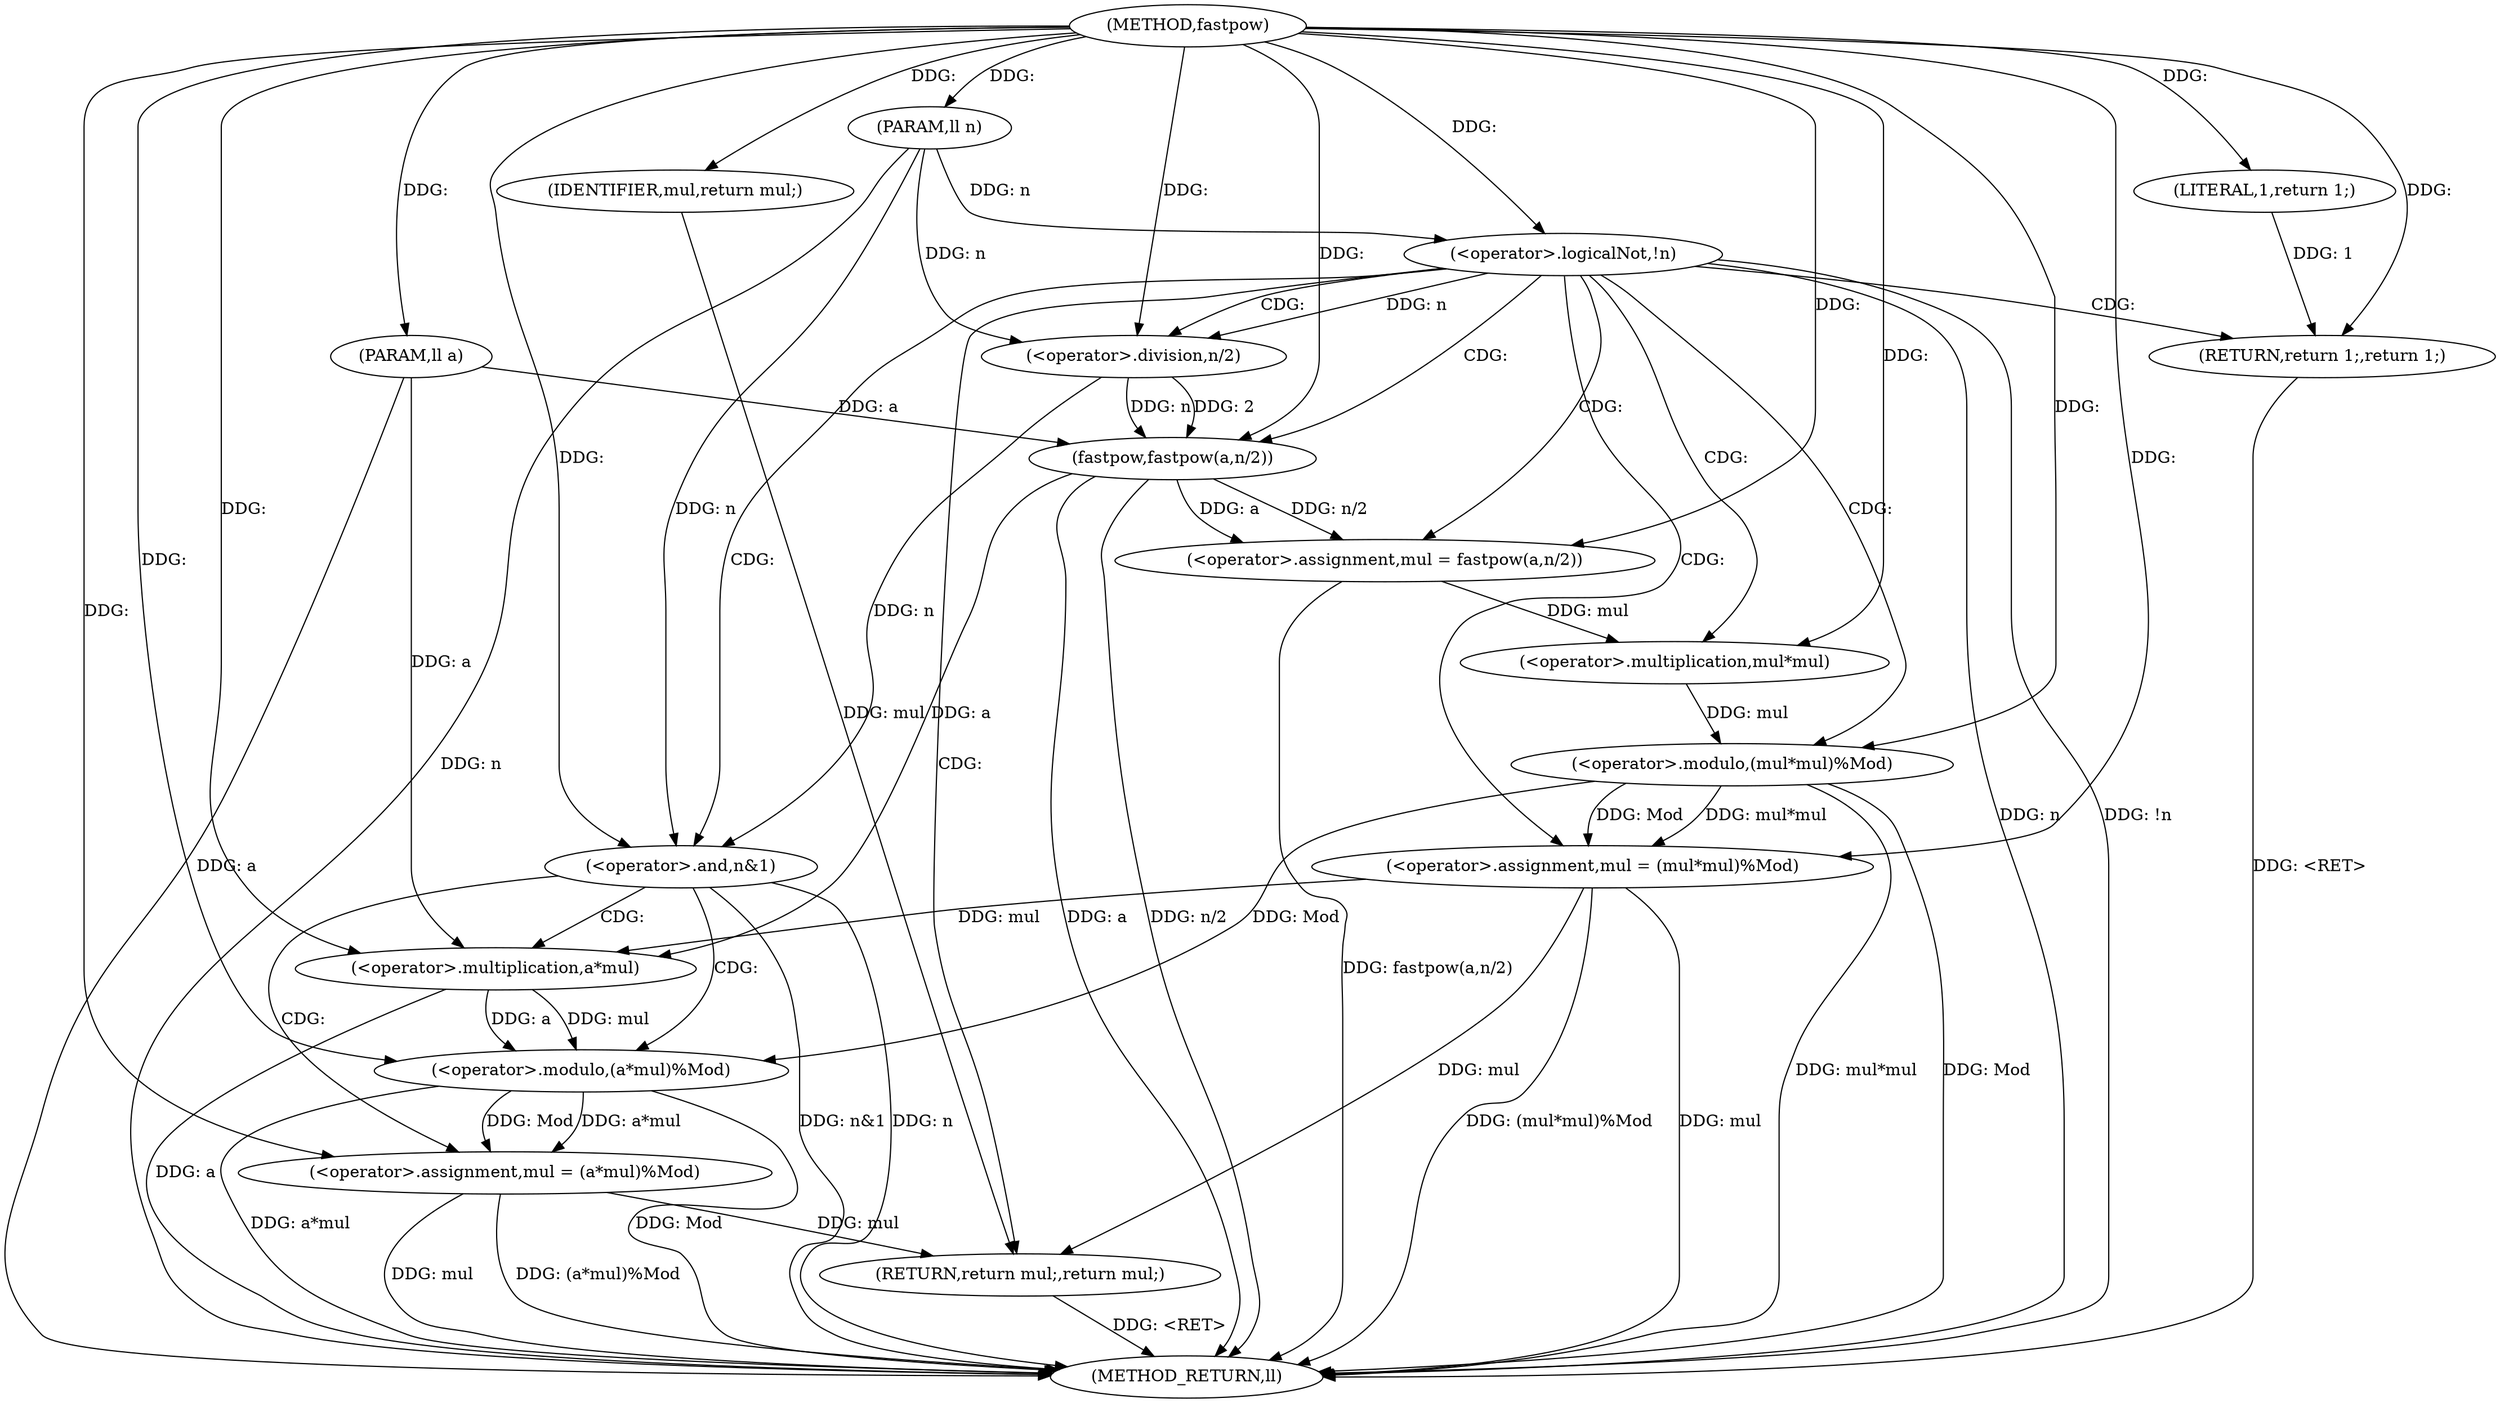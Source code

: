 digraph "fastpow" {  
"1000103" [label = "(METHOD,fastpow)" ]
"1000140" [label = "(METHOD_RETURN,ll)" ]
"1000104" [label = "(PARAM,ll a)" ]
"1000105" [label = "(PARAM,ll n)" ]
"1000113" [label = "(<operator>.assignment,mul = fastpow(a,n/2))" ]
"1000120" [label = "(<operator>.assignment,mul = (mul*mul)%Mod)" ]
"1000138" [label = "(RETURN,return mul;,return mul;)" ]
"1000108" [label = "(<operator>.logicalNot,!n)" ]
"1000110" [label = "(RETURN,return 1;,return 1;)" ]
"1000128" [label = "(<operator>.and,n&1)" ]
"1000131" [label = "(<operator>.assignment,mul = (a*mul)%Mod)" ]
"1000139" [label = "(IDENTIFIER,mul,return mul;)" ]
"1000111" [label = "(LITERAL,1,return 1;)" ]
"1000115" [label = "(fastpow,fastpow(a,n/2))" ]
"1000122" [label = "(<operator>.modulo,(mul*mul)%Mod)" ]
"1000117" [label = "(<operator>.division,n/2)" ]
"1000123" [label = "(<operator>.multiplication,mul*mul)" ]
"1000133" [label = "(<operator>.modulo,(a*mul)%Mod)" ]
"1000134" [label = "(<operator>.multiplication,a*mul)" ]
  "1000104" -> "1000140"  [ label = "DDG: a"] 
  "1000105" -> "1000140"  [ label = "DDG: n"] 
  "1000108" -> "1000140"  [ label = "DDG: n"] 
  "1000108" -> "1000140"  [ label = "DDG: !n"] 
  "1000115" -> "1000140"  [ label = "DDG: a"] 
  "1000115" -> "1000140"  [ label = "DDG: n/2"] 
  "1000113" -> "1000140"  [ label = "DDG: fastpow(a,n/2)"] 
  "1000120" -> "1000140"  [ label = "DDG: mul"] 
  "1000122" -> "1000140"  [ label = "DDG: mul*mul"] 
  "1000122" -> "1000140"  [ label = "DDG: Mod"] 
  "1000120" -> "1000140"  [ label = "DDG: (mul*mul)%Mod"] 
  "1000128" -> "1000140"  [ label = "DDG: n"] 
  "1000128" -> "1000140"  [ label = "DDG: n&1"] 
  "1000131" -> "1000140"  [ label = "DDG: mul"] 
  "1000134" -> "1000140"  [ label = "DDG: a"] 
  "1000133" -> "1000140"  [ label = "DDG: a*mul"] 
  "1000133" -> "1000140"  [ label = "DDG: Mod"] 
  "1000131" -> "1000140"  [ label = "DDG: (a*mul)%Mod"] 
  "1000138" -> "1000140"  [ label = "DDG: <RET>"] 
  "1000110" -> "1000140"  [ label = "DDG: <RET>"] 
  "1000103" -> "1000104"  [ label = "DDG: "] 
  "1000103" -> "1000105"  [ label = "DDG: "] 
  "1000115" -> "1000113"  [ label = "DDG: n/2"] 
  "1000115" -> "1000113"  [ label = "DDG: a"] 
  "1000122" -> "1000120"  [ label = "DDG: mul*mul"] 
  "1000122" -> "1000120"  [ label = "DDG: Mod"] 
  "1000139" -> "1000138"  [ label = "DDG: mul"] 
  "1000120" -> "1000138"  [ label = "DDG: mul"] 
  "1000131" -> "1000138"  [ label = "DDG: mul"] 
  "1000111" -> "1000110"  [ label = "DDG: 1"] 
  "1000103" -> "1000110"  [ label = "DDG: "] 
  "1000103" -> "1000113"  [ label = "DDG: "] 
  "1000103" -> "1000120"  [ label = "DDG: "] 
  "1000133" -> "1000131"  [ label = "DDG: Mod"] 
  "1000133" -> "1000131"  [ label = "DDG: a*mul"] 
  "1000103" -> "1000139"  [ label = "DDG: "] 
  "1000105" -> "1000108"  [ label = "DDG: n"] 
  "1000103" -> "1000108"  [ label = "DDG: "] 
  "1000103" -> "1000111"  [ label = "DDG: "] 
  "1000104" -> "1000115"  [ label = "DDG: a"] 
  "1000103" -> "1000115"  [ label = "DDG: "] 
  "1000117" -> "1000115"  [ label = "DDG: n"] 
  "1000117" -> "1000115"  [ label = "DDG: 2"] 
  "1000123" -> "1000122"  [ label = "DDG: mul"] 
  "1000103" -> "1000122"  [ label = "DDG: "] 
  "1000117" -> "1000128"  [ label = "DDG: n"] 
  "1000105" -> "1000128"  [ label = "DDG: n"] 
  "1000103" -> "1000128"  [ label = "DDG: "] 
  "1000103" -> "1000131"  [ label = "DDG: "] 
  "1000108" -> "1000117"  [ label = "DDG: n"] 
  "1000105" -> "1000117"  [ label = "DDG: n"] 
  "1000103" -> "1000117"  [ label = "DDG: "] 
  "1000113" -> "1000123"  [ label = "DDG: mul"] 
  "1000103" -> "1000123"  [ label = "DDG: "] 
  "1000134" -> "1000133"  [ label = "DDG: mul"] 
  "1000134" -> "1000133"  [ label = "DDG: a"] 
  "1000122" -> "1000133"  [ label = "DDG: Mod"] 
  "1000103" -> "1000133"  [ label = "DDG: "] 
  "1000115" -> "1000134"  [ label = "DDG: a"] 
  "1000104" -> "1000134"  [ label = "DDG: a"] 
  "1000103" -> "1000134"  [ label = "DDG: "] 
  "1000120" -> "1000134"  [ label = "DDG: mul"] 
  "1000108" -> "1000110"  [ label = "CDG: "] 
  "1000108" -> "1000120"  [ label = "CDG: "] 
  "1000108" -> "1000117"  [ label = "CDG: "] 
  "1000108" -> "1000113"  [ label = "CDG: "] 
  "1000108" -> "1000128"  [ label = "CDG: "] 
  "1000108" -> "1000123"  [ label = "CDG: "] 
  "1000108" -> "1000115"  [ label = "CDG: "] 
  "1000108" -> "1000138"  [ label = "CDG: "] 
  "1000108" -> "1000122"  [ label = "CDG: "] 
  "1000128" -> "1000131"  [ label = "CDG: "] 
  "1000128" -> "1000133"  [ label = "CDG: "] 
  "1000128" -> "1000134"  [ label = "CDG: "] 
}
